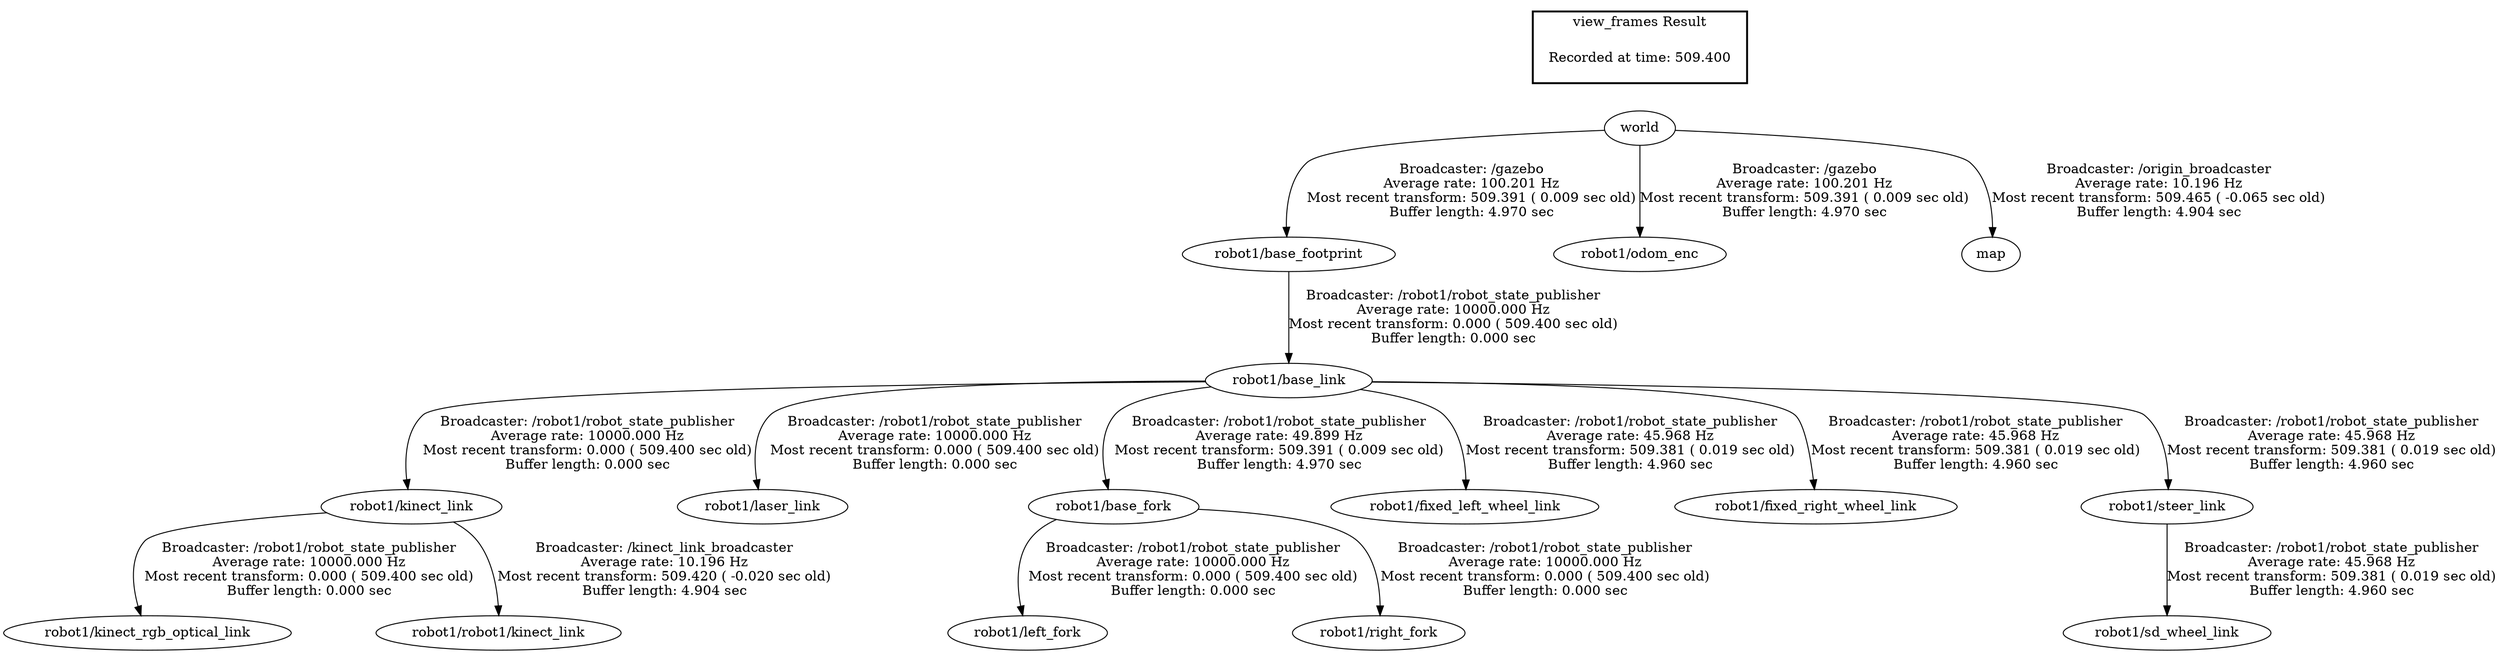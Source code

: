 digraph G {
"robot1/base_footprint" -> "robot1/base_link"[label="Broadcaster: /robot1/robot_state_publisher\nAverage rate: 10000.000 Hz\nMost recent transform: 0.000 ( 509.400 sec old)\nBuffer length: 0.000 sec\n"];
"world" -> "robot1/base_footprint"[label="Broadcaster: /gazebo\nAverage rate: 100.201 Hz\nMost recent transform: 509.391 ( 0.009 sec old)\nBuffer length: 4.970 sec\n"];
"robot1/base_link" -> "robot1/kinect_link"[label="Broadcaster: /robot1/robot_state_publisher\nAverage rate: 10000.000 Hz\nMost recent transform: 0.000 ( 509.400 sec old)\nBuffer length: 0.000 sec\n"];
"robot1/kinect_link" -> "robot1/kinect_rgb_optical_link"[label="Broadcaster: /robot1/robot_state_publisher\nAverage rate: 10000.000 Hz\nMost recent transform: 0.000 ( 509.400 sec old)\nBuffer length: 0.000 sec\n"];
"robot1/base_link" -> "robot1/laser_link"[label="Broadcaster: /robot1/robot_state_publisher\nAverage rate: 10000.000 Hz\nMost recent transform: 0.000 ( 509.400 sec old)\nBuffer length: 0.000 sec\n"];
"robot1/base_fork" -> "robot1/left_fork"[label="Broadcaster: /robot1/robot_state_publisher\nAverage rate: 10000.000 Hz\nMost recent transform: 0.000 ( 509.400 sec old)\nBuffer length: 0.000 sec\n"];
"robot1/base_link" -> "robot1/base_fork"[label="Broadcaster: /robot1/robot_state_publisher\nAverage rate: 49.899 Hz\nMost recent transform: 509.391 ( 0.009 sec old)\nBuffer length: 4.970 sec\n"];
"robot1/base_fork" -> "robot1/right_fork"[label="Broadcaster: /robot1/robot_state_publisher\nAverage rate: 10000.000 Hz\nMost recent transform: 0.000 ( 509.400 sec old)\nBuffer length: 0.000 sec\n"];
"robot1/kinect_link" -> "robot1/robot1/kinect_link"[label="Broadcaster: /kinect_link_broadcaster\nAverage rate: 10.196 Hz\nMost recent transform: 509.420 ( -0.020 sec old)\nBuffer length: 4.904 sec\n"];
"robot1/base_link" -> "robot1/fixed_left_wheel_link"[label="Broadcaster: /robot1/robot_state_publisher\nAverage rate: 45.968 Hz\nMost recent transform: 509.381 ( 0.019 sec old)\nBuffer length: 4.960 sec\n"];
"robot1/base_link" -> "robot1/fixed_right_wheel_link"[label="Broadcaster: /robot1/robot_state_publisher\nAverage rate: 45.968 Hz\nMost recent transform: 509.381 ( 0.019 sec old)\nBuffer length: 4.960 sec\n"];
"robot1/base_link" -> "robot1/steer_link"[label="Broadcaster: /robot1/robot_state_publisher\nAverage rate: 45.968 Hz\nMost recent transform: 509.381 ( 0.019 sec old)\nBuffer length: 4.960 sec\n"];
"robot1/steer_link" -> "robot1/sd_wheel_link"[label="Broadcaster: /robot1/robot_state_publisher\nAverage rate: 45.968 Hz\nMost recent transform: 509.381 ( 0.019 sec old)\nBuffer length: 4.960 sec\n"];
"world" -> "robot1/odom_enc"[label="Broadcaster: /gazebo\nAverage rate: 100.201 Hz\nMost recent transform: 509.391 ( 0.009 sec old)\nBuffer length: 4.970 sec\n"];
"world" -> "map"[label="Broadcaster: /origin_broadcaster\nAverage rate: 10.196 Hz\nMost recent transform: 509.465 ( -0.065 sec old)\nBuffer length: 4.904 sec\n"];
edge [style=invis];
 subgraph cluster_legend { style=bold; color=black; label ="view_frames Result";
"Recorded at time: 509.400"[ shape=plaintext ] ;
 }->"world";
}